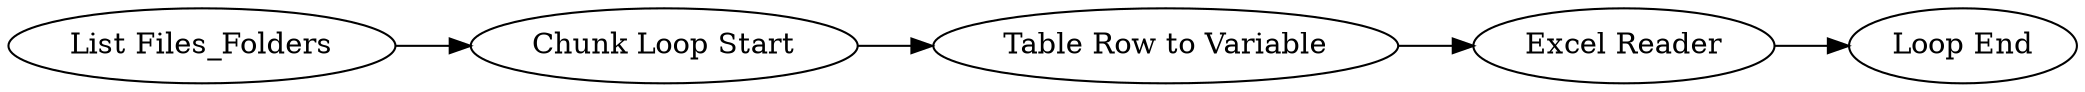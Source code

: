digraph {
	2 -> 3
	1 -> 2
	3 -> 4
	4 -> 5
	5 [label="Loop End"]
	1 [label="List Files_Folders"]
	4 [label="Excel Reader"]
	3 [label="Table Row to Variable"]
	2 [label="Chunk Loop Start"]
	rankdir=LR
}
